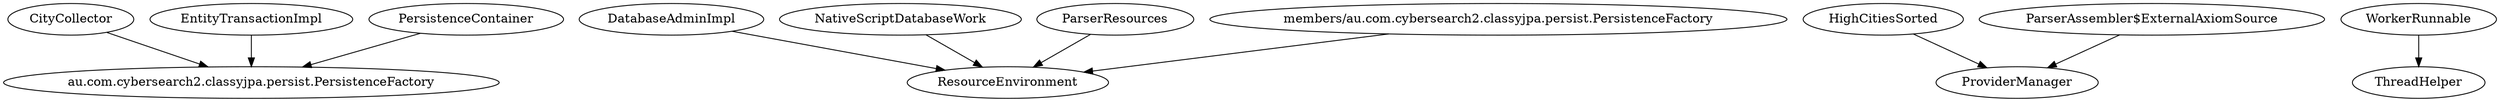 digraph G1 {
  concentrate = true;
  n2 [label="au.com.cybersearch2.classyjpa.persist.PersistenceFactory"];
  CityCollector -> n2;
  DatabaseAdminImpl -> ResourceEnvironment;
  EntityTransactionImpl -> n2;
  HighCitiesSorted -> ProviderManager;
  NativeScriptDatabaseWork -> ResourceEnvironment;
  n3 [label="ParserAssembler$ExternalAxiomSource"];
  n3 -> ProviderManager;
  ParserResources -> ResourceEnvironment;
  PersistenceContainer -> n2;
  WorkerRunnable -> ThreadHelper;
  n4 [label="members/au.com.cybersearch2.classyjpa.persist.PersistenceFactory"];
  n4 -> ResourceEnvironment;
}
